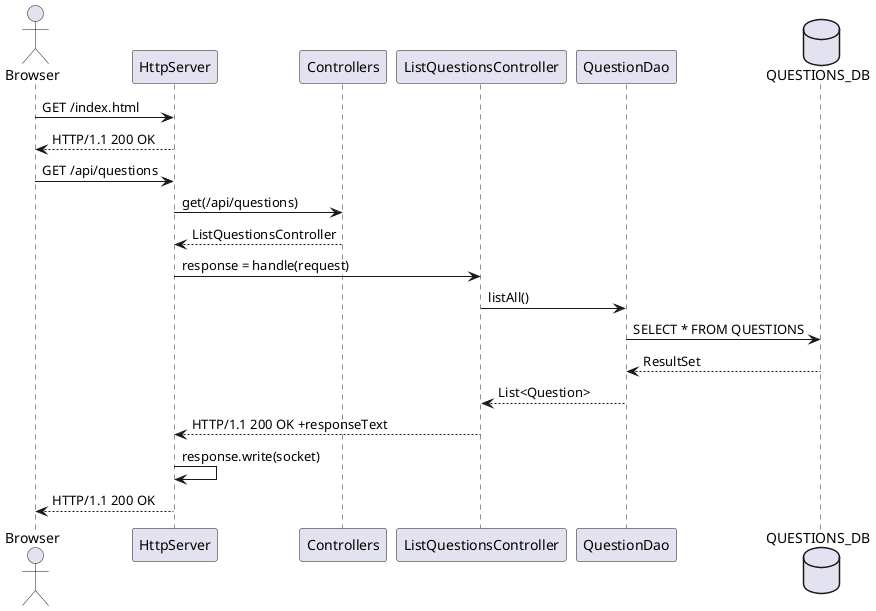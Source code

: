 @startuml

actor Browser
participant HttpServer
participant Controllers
participant ListQuestionsController
participant QuestionDao
database QUESTIONS_DB

Browser -> HttpServer: GET /index.html
Browser <-- HttpServer: HTTP/1.1 200 OK
Browser -> HttpServer: GET /api/questions
HttpServer -> Controllers: get(/api/questions)
HttpServer <-- Controllers: ListQuestionsController
HttpServer -> ListQuestionsController: response = handle(request)
ListQuestionsController -> QuestionDao: listAll()
QuestionDao -> QUESTIONS_DB: SELECT * FROM QUESTIONS
QuestionDao <-- QUESTIONS_DB: ResultSet
ListQuestionsController <-- QuestionDao: List<Question>
HttpServer <-- ListQuestionsController: HTTP/1.1 200 OK +responseText
HttpServer -> HttpServer: response.write(socket)
Browser <-- HttpServer: HTTP/1.1 200 OK


@enduml